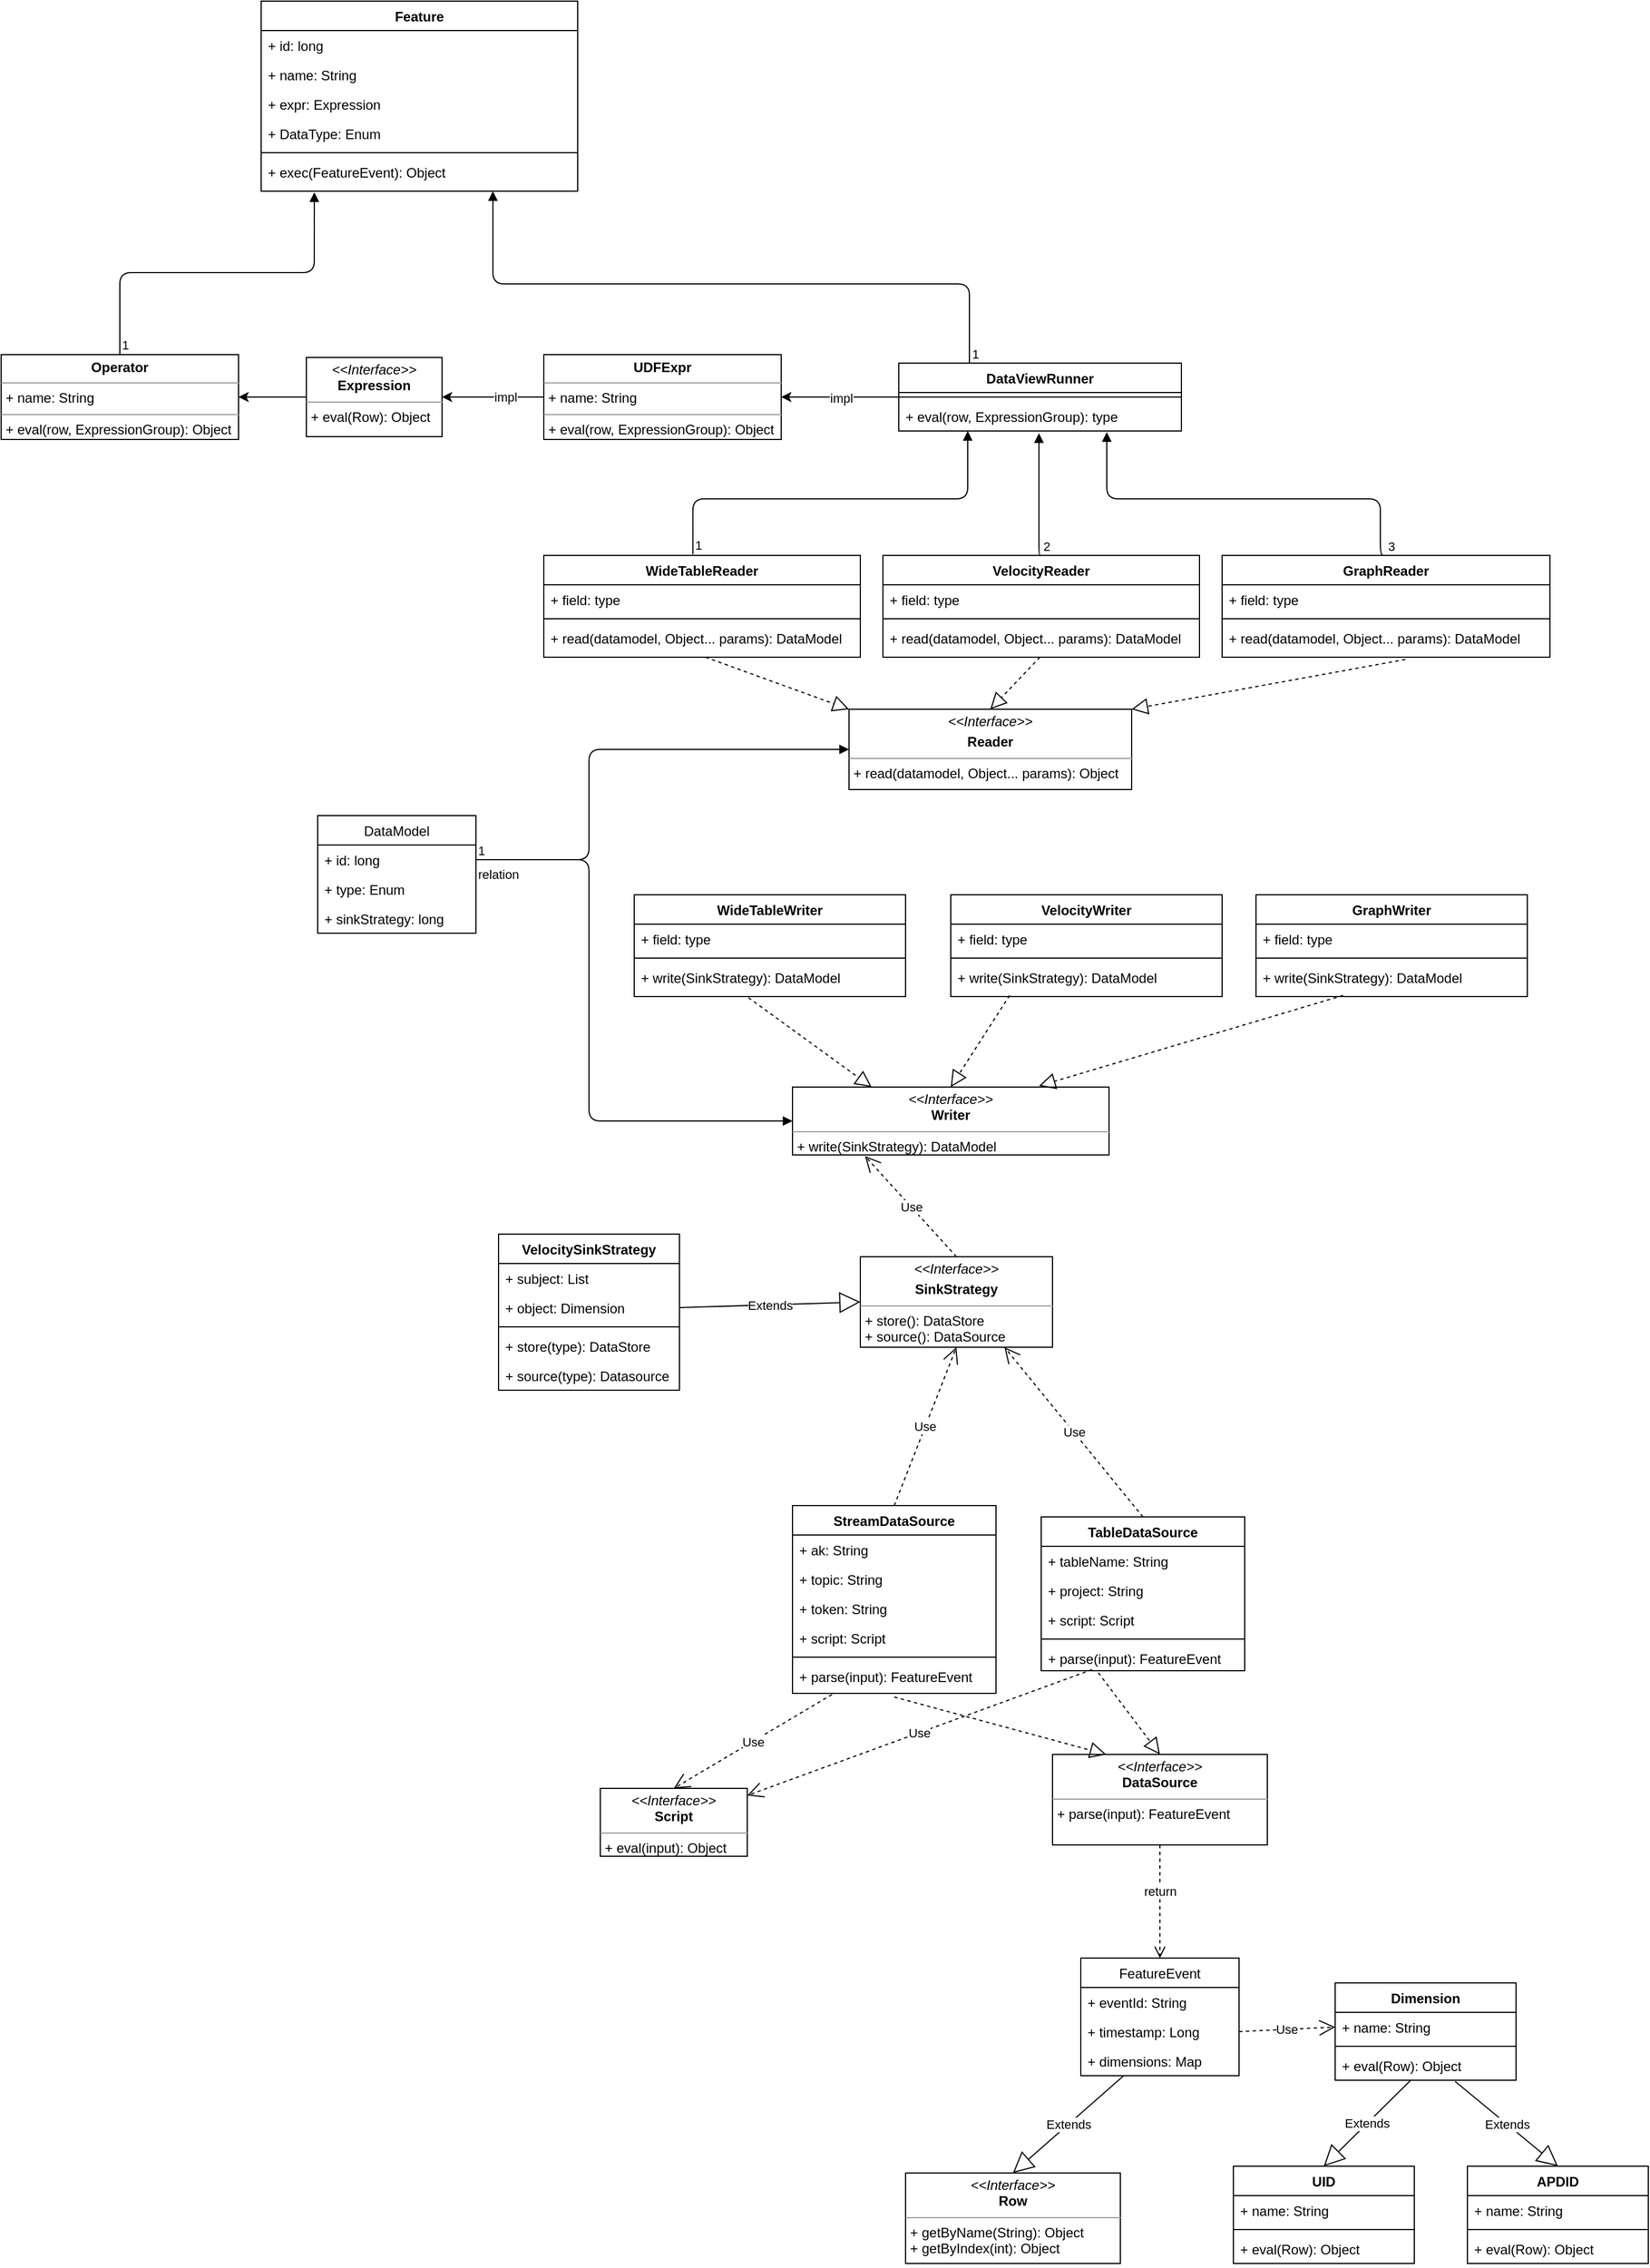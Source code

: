<mxfile version="13.6.6" type="github">
  <diagram id="Kq1oUx9K81dBL0CiHiVe" name="Page-1">
    <mxGraphModel dx="2088" dy="3181" grid="1" gridSize="10" guides="1" tooltips="1" connect="1" arrows="1" fold="1" page="1" pageScale="1" pageWidth="827" pageHeight="1169" math="0" shadow="0">
      <root>
        <mxCell id="0" />
        <mxCell id="1" parent="0" />
        <mxCell id="gPbfIlgc2ZDj5a_tu4yF-2" value="&lt;p style=&quot;margin: 0px ; margin-top: 4px ; text-align: center&quot;&gt;&lt;i&gt;&amp;lt;&amp;lt;Interface&amp;gt;&amp;gt;&lt;/i&gt;&lt;br&gt;&lt;b&gt;DataSource&lt;/b&gt;&lt;/p&gt;&lt;hr size=&quot;1&quot;&gt;&lt;p style=&quot;margin: 0px ; margin-left: 4px&quot;&gt;+ parse(input): FeatureEvent&lt;/p&gt;" style="verticalAlign=top;align=left;overflow=fill;fontSize=12;fontFamily=Helvetica;html=1;" vertex="1" parent="1">
          <mxGeometry x="300" y="340" width="190" height="80" as="geometry" />
        </mxCell>
        <mxCell id="gPbfIlgc2ZDj5a_tu4yF-7" value="return" style="html=1;verticalAlign=bottom;endArrow=open;dashed=1;endSize=8;entryX=0.5;entryY=0;entryDx=0;entryDy=0;exitX=0.5;exitY=1;exitDx=0;exitDy=0;" edge="1" parent="1" source="gPbfIlgc2ZDj5a_tu4yF-2" target="gPbfIlgc2ZDj5a_tu4yF-3">
          <mxGeometry relative="1" as="geometry">
            <mxPoint x="450" y="430" as="sourcePoint" />
            <mxPoint x="370" y="430" as="targetPoint" />
          </mxGeometry>
        </mxCell>
        <mxCell id="gPbfIlgc2ZDj5a_tu4yF-3" value="FeatureEvent" style="swimlane;fontStyle=0;childLayout=stackLayout;horizontal=1;startSize=26;fillColor=none;horizontalStack=0;resizeParent=1;resizeParentMax=0;resizeLast=0;collapsible=1;marginBottom=0;" vertex="1" parent="1">
          <mxGeometry x="325" y="520" width="140" height="104" as="geometry" />
        </mxCell>
        <mxCell id="gPbfIlgc2ZDj5a_tu4yF-4" value="+ eventId: String" style="text;strokeColor=none;fillColor=none;align=left;verticalAlign=top;spacingLeft=4;spacingRight=4;overflow=hidden;rotatable=0;points=[[0,0.5],[1,0.5]];portConstraint=eastwest;" vertex="1" parent="gPbfIlgc2ZDj5a_tu4yF-3">
          <mxGeometry y="26" width="140" height="26" as="geometry" />
        </mxCell>
        <mxCell id="gPbfIlgc2ZDj5a_tu4yF-5" value="+ timestamp: Long" style="text;strokeColor=none;fillColor=none;align=left;verticalAlign=top;spacingLeft=4;spacingRight=4;overflow=hidden;rotatable=0;points=[[0,0.5],[1,0.5]];portConstraint=eastwest;" vertex="1" parent="gPbfIlgc2ZDj5a_tu4yF-3">
          <mxGeometry y="52" width="140" height="26" as="geometry" />
        </mxCell>
        <mxCell id="gPbfIlgc2ZDj5a_tu4yF-6" value="+ dimensions: Map" style="text;strokeColor=none;fillColor=none;align=left;verticalAlign=top;spacingLeft=4;spacingRight=4;overflow=hidden;rotatable=0;points=[[0,0.5],[1,0.5]];portConstraint=eastwest;" vertex="1" parent="gPbfIlgc2ZDj5a_tu4yF-3">
          <mxGeometry y="78" width="140" height="26" as="geometry" />
        </mxCell>
        <mxCell id="gPbfIlgc2ZDj5a_tu4yF-17" value="&lt;p style=&quot;margin: 0px ; margin-top: 4px ; text-align: center&quot;&gt;&lt;i&gt;&amp;lt;&amp;lt;Interface&amp;gt;&amp;gt;&lt;/i&gt;&lt;br&gt;&lt;b&gt;Row&lt;/b&gt;&lt;/p&gt;&lt;hr size=&quot;1&quot;&gt;&lt;p style=&quot;margin: 0px ; margin-left: 4px&quot;&gt;+ getByName(String): Object&lt;/p&gt;&lt;p style=&quot;margin: 0px ; margin-left: 4px&quot;&gt;+ getByIndex(int): Object&lt;/p&gt;" style="verticalAlign=top;align=left;overflow=fill;fontSize=12;fontFamily=Helvetica;html=1;" vertex="1" parent="1">
          <mxGeometry x="170" y="710" width="190" height="80" as="geometry" />
        </mxCell>
        <mxCell id="gPbfIlgc2ZDj5a_tu4yF-18" value="Extends" style="endArrow=block;endSize=16;endFill=0;html=1;entryX=0.5;entryY=0;entryDx=0;entryDy=0;exitX=0.271;exitY=1;exitDx=0;exitDy=0;exitPerimeter=0;" edge="1" parent="1" source="gPbfIlgc2ZDj5a_tu4yF-6" target="gPbfIlgc2ZDj5a_tu4yF-17">
          <mxGeometry width="160" relative="1" as="geometry">
            <mxPoint x="100" y="470" as="sourcePoint" />
            <mxPoint x="260" y="470" as="targetPoint" />
          </mxGeometry>
        </mxCell>
        <mxCell id="gPbfIlgc2ZDj5a_tu4yF-19" value="UID" style="swimlane;fontStyle=1;align=center;verticalAlign=top;childLayout=stackLayout;horizontal=1;startSize=26;horizontalStack=0;resizeParent=1;resizeParentMax=0;resizeLast=0;collapsible=1;marginBottom=0;" vertex="1" parent="1">
          <mxGeometry x="460" y="704" width="160" height="86" as="geometry" />
        </mxCell>
        <mxCell id="gPbfIlgc2ZDj5a_tu4yF-20" value="+ name: String" style="text;strokeColor=none;fillColor=none;align=left;verticalAlign=top;spacingLeft=4;spacingRight=4;overflow=hidden;rotatable=0;points=[[0,0.5],[1,0.5]];portConstraint=eastwest;" vertex="1" parent="gPbfIlgc2ZDj5a_tu4yF-19">
          <mxGeometry y="26" width="160" height="26" as="geometry" />
        </mxCell>
        <mxCell id="gPbfIlgc2ZDj5a_tu4yF-21" value="" style="line;strokeWidth=1;fillColor=none;align=left;verticalAlign=middle;spacingTop=-1;spacingLeft=3;spacingRight=3;rotatable=0;labelPosition=right;points=[];portConstraint=eastwest;" vertex="1" parent="gPbfIlgc2ZDj5a_tu4yF-19">
          <mxGeometry y="52" width="160" height="8" as="geometry" />
        </mxCell>
        <mxCell id="gPbfIlgc2ZDj5a_tu4yF-22" value="+ eval(Row): Object" style="text;strokeColor=none;fillColor=none;align=left;verticalAlign=top;spacingLeft=4;spacingRight=4;overflow=hidden;rotatable=0;points=[[0,0.5],[1,0.5]];portConstraint=eastwest;" vertex="1" parent="gPbfIlgc2ZDj5a_tu4yF-19">
          <mxGeometry y="60" width="160" height="26" as="geometry" />
        </mxCell>
        <mxCell id="gPbfIlgc2ZDj5a_tu4yF-23" value="APDID" style="swimlane;fontStyle=1;align=center;verticalAlign=top;childLayout=stackLayout;horizontal=1;startSize=26;horizontalStack=0;resizeParent=1;resizeParentMax=0;resizeLast=0;collapsible=1;marginBottom=0;" vertex="1" parent="1">
          <mxGeometry x="667" y="704" width="160" height="86" as="geometry" />
        </mxCell>
        <mxCell id="gPbfIlgc2ZDj5a_tu4yF-24" value="+ name: String" style="text;strokeColor=none;fillColor=none;align=left;verticalAlign=top;spacingLeft=4;spacingRight=4;overflow=hidden;rotatable=0;points=[[0,0.5],[1,0.5]];portConstraint=eastwest;" vertex="1" parent="gPbfIlgc2ZDj5a_tu4yF-23">
          <mxGeometry y="26" width="160" height="26" as="geometry" />
        </mxCell>
        <mxCell id="gPbfIlgc2ZDj5a_tu4yF-25" value="" style="line;strokeWidth=1;fillColor=none;align=left;verticalAlign=middle;spacingTop=-1;spacingLeft=3;spacingRight=3;rotatable=0;labelPosition=right;points=[];portConstraint=eastwest;" vertex="1" parent="gPbfIlgc2ZDj5a_tu4yF-23">
          <mxGeometry y="52" width="160" height="8" as="geometry" />
        </mxCell>
        <mxCell id="gPbfIlgc2ZDj5a_tu4yF-26" value="+ eval(Row): Object" style="text;strokeColor=none;fillColor=none;align=left;verticalAlign=top;spacingLeft=4;spacingRight=4;overflow=hidden;rotatable=0;points=[[0,0.5],[1,0.5]];portConstraint=eastwest;" vertex="1" parent="gPbfIlgc2ZDj5a_tu4yF-23">
          <mxGeometry y="60" width="160" height="26" as="geometry" />
        </mxCell>
        <mxCell id="gPbfIlgc2ZDj5a_tu4yF-33" value="Extends" style="endArrow=block;endSize=16;endFill=0;html=1;entryX=0.5;entryY=0;entryDx=0;entryDy=0;" edge="1" parent="1" source="gPbfIlgc2ZDj5a_tu4yF-15" target="gPbfIlgc2ZDj5a_tu4yF-19">
          <mxGeometry width="160" relative="1" as="geometry">
            <mxPoint x="390" y="680" as="sourcePoint" />
            <mxPoint x="550" y="680" as="targetPoint" />
          </mxGeometry>
        </mxCell>
        <mxCell id="gPbfIlgc2ZDj5a_tu4yF-34" value="Extends" style="endArrow=block;endSize=16;endFill=0;html=1;entryX=0.5;entryY=0;entryDx=0;entryDy=0;exitX=0.663;exitY=1.038;exitDx=0;exitDy=0;exitPerimeter=0;" edge="1" parent="1" source="gPbfIlgc2ZDj5a_tu4yF-15" target="gPbfIlgc2ZDj5a_tu4yF-23">
          <mxGeometry width="160" relative="1" as="geometry">
            <mxPoint x="619.804" y="625" as="sourcePoint" />
            <mxPoint x="550" y="714" as="targetPoint" />
          </mxGeometry>
        </mxCell>
        <mxCell id="gPbfIlgc2ZDj5a_tu4yF-36" value="StreamDataSource" style="swimlane;fontStyle=1;align=center;verticalAlign=top;childLayout=stackLayout;horizontal=1;startSize=26;horizontalStack=0;resizeParent=1;resizeParentMax=0;resizeLast=0;collapsible=1;marginBottom=0;" vertex="1" parent="1">
          <mxGeometry x="70" y="120" width="180" height="166" as="geometry" />
        </mxCell>
        <mxCell id="gPbfIlgc2ZDj5a_tu4yF-40" value="+ ak: String&#xa;&#xa;&#xa;&#xa;&#xa;" style="text;strokeColor=none;fillColor=none;align=left;verticalAlign=top;spacingLeft=4;spacingRight=4;overflow=hidden;rotatable=0;points=[[0,0.5],[1,0.5]];portConstraint=eastwest;" vertex="1" parent="gPbfIlgc2ZDj5a_tu4yF-36">
          <mxGeometry y="26" width="180" height="26" as="geometry" />
        </mxCell>
        <mxCell id="gPbfIlgc2ZDj5a_tu4yF-41" value="+ topic: String&#xa;&#xa;&#xa;&#xa;&#xa;" style="text;strokeColor=none;fillColor=none;align=left;verticalAlign=top;spacingLeft=4;spacingRight=4;overflow=hidden;rotatable=0;points=[[0,0.5],[1,0.5]];portConstraint=eastwest;" vertex="1" parent="gPbfIlgc2ZDj5a_tu4yF-36">
          <mxGeometry y="52" width="180" height="26" as="geometry" />
        </mxCell>
        <mxCell id="gPbfIlgc2ZDj5a_tu4yF-53" value="+ token: String&#xa;&#xa;&#xa;&#xa;&#xa;" style="text;strokeColor=none;fillColor=none;align=left;verticalAlign=top;spacingLeft=4;spacingRight=4;overflow=hidden;rotatable=0;points=[[0,0.5],[1,0.5]];portConstraint=eastwest;" vertex="1" parent="gPbfIlgc2ZDj5a_tu4yF-36">
          <mxGeometry y="78" width="180" height="26" as="geometry" />
        </mxCell>
        <mxCell id="gPbfIlgc2ZDj5a_tu4yF-37" value="+ script: Script&#xa;&#xa;&#xa;&#xa;&#xa;" style="text;strokeColor=none;fillColor=none;align=left;verticalAlign=top;spacingLeft=4;spacingRight=4;overflow=hidden;rotatable=0;points=[[0,0.5],[1,0.5]];portConstraint=eastwest;" vertex="1" parent="gPbfIlgc2ZDj5a_tu4yF-36">
          <mxGeometry y="104" width="180" height="26" as="geometry" />
        </mxCell>
        <mxCell id="gPbfIlgc2ZDj5a_tu4yF-38" value="" style="line;strokeWidth=1;fillColor=none;align=left;verticalAlign=middle;spacingTop=-1;spacingLeft=3;spacingRight=3;rotatable=0;labelPosition=right;points=[];portConstraint=eastwest;" vertex="1" parent="gPbfIlgc2ZDj5a_tu4yF-36">
          <mxGeometry y="130" width="180" height="8" as="geometry" />
        </mxCell>
        <mxCell id="gPbfIlgc2ZDj5a_tu4yF-39" value="+ parse(input): FeatureEvent" style="text;strokeColor=none;fillColor=none;align=left;verticalAlign=top;spacingLeft=4;spacingRight=4;overflow=hidden;rotatable=0;points=[[0,0.5],[1,0.5]];portConstraint=eastwest;" vertex="1" parent="gPbfIlgc2ZDj5a_tu4yF-36">
          <mxGeometry y="138" width="180" height="28" as="geometry" />
        </mxCell>
        <mxCell id="gPbfIlgc2ZDj5a_tu4yF-49" value="" style="endArrow=block;dashed=1;endFill=0;endSize=12;html=1;exitX=0.5;exitY=1.115;exitDx=0;exitDy=0;exitPerimeter=0;entryX=0.25;entryY=0;entryDx=0;entryDy=0;" edge="1" parent="1" source="gPbfIlgc2ZDj5a_tu4yF-39" target="gPbfIlgc2ZDj5a_tu4yF-2">
          <mxGeometry width="160" relative="1" as="geometry">
            <mxPoint x="-120" y="530" as="sourcePoint" />
            <mxPoint x="40" y="530" as="targetPoint" />
          </mxGeometry>
        </mxCell>
        <mxCell id="gPbfIlgc2ZDj5a_tu4yF-50" value="" style="endArrow=block;dashed=1;endFill=0;endSize=12;html=1;exitX=0.281;exitY=1.077;exitDx=0;exitDy=0;exitPerimeter=0;entryX=0.5;entryY=0;entryDx=0;entryDy=0;" edge="1" parent="1" source="gPbfIlgc2ZDj5a_tu4yF-47" target="gPbfIlgc2ZDj5a_tu4yF-2">
          <mxGeometry width="160" relative="1" as="geometry">
            <mxPoint x="-90" y="330" as="sourcePoint" />
            <mxPoint x="70" y="330" as="targetPoint" />
          </mxGeometry>
        </mxCell>
        <mxCell id="gPbfIlgc2ZDj5a_tu4yF-42" value="TableDataSource" style="swimlane;fontStyle=1;align=center;verticalAlign=top;childLayout=stackLayout;horizontal=1;startSize=26;horizontalStack=0;resizeParent=1;resizeParentMax=0;resizeLast=0;collapsible=1;marginBottom=0;" vertex="1" parent="1">
          <mxGeometry x="290" y="130" width="180" height="136" as="geometry" />
        </mxCell>
        <mxCell id="gPbfIlgc2ZDj5a_tu4yF-43" value="+ tableName: String&#xa;&#xa;&#xa;&#xa;&#xa;" style="text;strokeColor=none;fillColor=none;align=left;verticalAlign=top;spacingLeft=4;spacingRight=4;overflow=hidden;rotatable=0;points=[[0,0.5],[1,0.5]];portConstraint=eastwest;" vertex="1" parent="gPbfIlgc2ZDj5a_tu4yF-42">
          <mxGeometry y="26" width="180" height="26" as="geometry" />
        </mxCell>
        <mxCell id="gPbfIlgc2ZDj5a_tu4yF-44" value="+ project: String&#xa;&#xa;&#xa;&#xa;&#xa;" style="text;strokeColor=none;fillColor=none;align=left;verticalAlign=top;spacingLeft=4;spacingRight=4;overflow=hidden;rotatable=0;points=[[0,0.5],[1,0.5]];portConstraint=eastwest;" vertex="1" parent="gPbfIlgc2ZDj5a_tu4yF-42">
          <mxGeometry y="52" width="180" height="26" as="geometry" />
        </mxCell>
        <mxCell id="gPbfIlgc2ZDj5a_tu4yF-51" value="+ script: Script&#xa;&#xa;&#xa;&#xa;&#xa;" style="text;strokeColor=none;fillColor=none;align=left;verticalAlign=top;spacingLeft=4;spacingRight=4;overflow=hidden;rotatable=0;points=[[0,0.5],[1,0.5]];portConstraint=eastwest;" vertex="1" parent="gPbfIlgc2ZDj5a_tu4yF-42">
          <mxGeometry y="78" width="180" height="26" as="geometry" />
        </mxCell>
        <mxCell id="gPbfIlgc2ZDj5a_tu4yF-46" value="" style="line;strokeWidth=1;fillColor=none;align=left;verticalAlign=middle;spacingTop=-1;spacingLeft=3;spacingRight=3;rotatable=0;labelPosition=right;points=[];portConstraint=eastwest;" vertex="1" parent="gPbfIlgc2ZDj5a_tu4yF-42">
          <mxGeometry y="104" width="180" height="8" as="geometry" />
        </mxCell>
        <mxCell id="gPbfIlgc2ZDj5a_tu4yF-47" value="+ parse(input): FeatureEvent" style="text;strokeColor=none;fillColor=none;align=left;verticalAlign=top;spacingLeft=4;spacingRight=4;overflow=hidden;rotatable=0;points=[[0,0.5],[1,0.5]];portConstraint=eastwest;" vertex="1" parent="gPbfIlgc2ZDj5a_tu4yF-42">
          <mxGeometry y="112" width="180" height="24" as="geometry" />
        </mxCell>
        <mxCell id="gPbfIlgc2ZDj5a_tu4yF-56" value="Use" style="endArrow=open;endSize=12;dashed=1;html=1;exitX=0.194;exitY=1.036;exitDx=0;exitDy=0;exitPerimeter=0;entryX=0.5;entryY=0;entryDx=0;entryDy=0;" edge="1" parent="1" source="gPbfIlgc2ZDj5a_tu4yF-39" target="gPbfIlgc2ZDj5a_tu4yF-55">
          <mxGeometry width="160" relative="1" as="geometry">
            <mxPoint x="110" y="310" as="sourcePoint" />
            <mxPoint x="-130" y="755" as="targetPoint" />
          </mxGeometry>
        </mxCell>
        <mxCell id="gPbfIlgc2ZDj5a_tu4yF-57" value="Use" style="endArrow=open;endSize=12;dashed=1;html=1;exitX=0.25;exitY=0.958;exitDx=0;exitDy=0;exitPerimeter=0;" edge="1" parent="1" source="gPbfIlgc2ZDj5a_tu4yF-55">
          <mxGeometry width="160" relative="1" as="geometry">
            <mxPoint x="114.92" y="297.008" as="sourcePoint" />
            <mxPoint x="-10" y="390" as="targetPoint" />
          </mxGeometry>
        </mxCell>
        <mxCell id="gPbfIlgc2ZDj5a_tu4yF-58" value="Use" style="endArrow=open;endSize=12;dashed=1;html=1;exitX=1;exitY=0.5;exitDx=0;exitDy=0;entryX=0;entryY=0.5;entryDx=0;entryDy=0;" edge="1" parent="1" source="gPbfIlgc2ZDj5a_tu4yF-5" target="gPbfIlgc2ZDj5a_tu4yF-13">
          <mxGeometry width="160" relative="1" as="geometry">
            <mxPoint x="-290" y="755" as="sourcePoint" />
            <mxPoint x="-130" y="755" as="targetPoint" />
          </mxGeometry>
        </mxCell>
        <mxCell id="gPbfIlgc2ZDj5a_tu4yF-59" value="&lt;p style=&quot;margin: 0px ; margin-top: 4px ; text-align: center&quot;&gt;&lt;i&gt;&amp;lt;&amp;lt;Interface&amp;gt;&amp;gt;&lt;/i&gt;&lt;br&gt;&lt;b&gt;Writer&lt;/b&gt;&lt;/p&gt;&lt;hr size=&quot;1&quot;&gt;&lt;p style=&quot;margin: 0px ; margin-left: 4px&quot;&gt;+ write(&lt;span style=&quot;text-align: center&quot;&gt;SinkStrategy&lt;/span&gt;): DataModel&lt;/p&gt;" style="verticalAlign=top;align=left;overflow=fill;fontSize=12;fontFamily=Helvetica;html=1;" vertex="1" parent="1">
          <mxGeometry x="70" y="-250" width="280" height="60" as="geometry" />
        </mxCell>
        <mxCell id="gPbfIlgc2ZDj5a_tu4yF-72" value="" style="endArrow=block;dashed=1;endFill=0;endSize=12;html=1;exitX=0.421;exitY=1.033;exitDx=0;exitDy=0;exitPerimeter=0;entryX=0.25;entryY=0;entryDx=0;entryDy=0;" edge="1" parent="1" source="gPbfIlgc2ZDj5a_tu4yF-63" target="gPbfIlgc2ZDj5a_tu4yF-59">
          <mxGeometry width="160" relative="1" as="geometry">
            <mxPoint x="-300" y="-120" as="sourcePoint" />
            <mxPoint x="-140" y="-120" as="targetPoint" />
          </mxGeometry>
        </mxCell>
        <mxCell id="gPbfIlgc2ZDj5a_tu4yF-73" value="" style="endArrow=block;dashed=1;endFill=0;endSize=12;html=1;exitX=0.217;exitY=0.967;exitDx=0;exitDy=0;exitPerimeter=0;entryX=0.5;entryY=0;entryDx=0;entryDy=0;" edge="1" parent="1" source="gPbfIlgc2ZDj5a_tu4yF-67" target="gPbfIlgc2ZDj5a_tu4yF-59">
          <mxGeometry width="160" relative="1" as="geometry">
            <mxPoint x="41.04" y="-319.01" as="sourcePoint" />
            <mxPoint x="150" y="-240" as="targetPoint" />
          </mxGeometry>
        </mxCell>
        <mxCell id="gPbfIlgc2ZDj5a_tu4yF-74" value="" style="endArrow=block;dashed=1;endFill=0;endSize=12;html=1;exitX=0.321;exitY=0.967;exitDx=0;exitDy=0;exitPerimeter=0;entryX=0.779;entryY=-0.017;entryDx=0;entryDy=0;entryPerimeter=0;" edge="1" parent="1" source="gPbfIlgc2ZDj5a_tu4yF-71" target="gPbfIlgc2ZDj5a_tu4yF-59">
          <mxGeometry width="160" relative="1" as="geometry">
            <mxPoint x="272.08" y="-320.99" as="sourcePoint" />
            <mxPoint x="220" y="-240" as="targetPoint" />
          </mxGeometry>
        </mxCell>
        <mxCell id="gPbfIlgc2ZDj5a_tu4yF-76" value="&lt;p style=&quot;margin: 0px ; margin-top: 4px ; text-align: center&quot;&gt;&lt;i&gt;&amp;lt;&amp;lt;Interface&amp;gt;&amp;gt;&lt;/i&gt;&lt;/p&gt;&lt;p style=&quot;margin: 0px ; margin-top: 4px ; text-align: center&quot;&gt;&lt;b&gt;SinkStrategy&lt;/b&gt;&lt;/p&gt;&lt;hr size=&quot;1&quot;&gt;&lt;p style=&quot;margin: 0px ; margin-left: 4px&quot;&gt;+ store(): DataStore&lt;/p&gt;&lt;p style=&quot;margin: 0px ; margin-left: 4px&quot;&gt;+ source(): DataSource&lt;/p&gt;" style="verticalAlign=top;align=left;overflow=fill;fontSize=12;fontFamily=Helvetica;html=1;" vertex="1" parent="1">
          <mxGeometry x="130" y="-100" width="170" height="80" as="geometry" />
        </mxCell>
        <mxCell id="gPbfIlgc2ZDj5a_tu4yF-77" value="Use" style="endArrow=open;endSize=12;dashed=1;html=1;exitX=0.5;exitY=0;exitDx=0;exitDy=0;entryX=0.229;entryY=1.017;entryDx=0;entryDy=0;entryPerimeter=0;" edge="1" parent="1" source="gPbfIlgc2ZDj5a_tu4yF-76" target="gPbfIlgc2ZDj5a_tu4yF-59">
          <mxGeometry width="160" relative="1" as="geometry">
            <mxPoint x="-270" y="100" as="sourcePoint" />
            <mxPoint x="-110" y="100" as="targetPoint" />
          </mxGeometry>
        </mxCell>
        <mxCell id="gPbfIlgc2ZDj5a_tu4yF-60" value="WideTableWriter" style="swimlane;fontStyle=1;align=center;verticalAlign=top;childLayout=stackLayout;horizontal=1;startSize=26;horizontalStack=0;resizeParent=1;resizeParentMax=0;resizeLast=0;collapsible=1;marginBottom=0;" vertex="1" parent="1">
          <mxGeometry x="-70" y="-420" width="240" height="90" as="geometry" />
        </mxCell>
        <mxCell id="gPbfIlgc2ZDj5a_tu4yF-61" value="+ field: type" style="text;strokeColor=none;fillColor=none;align=left;verticalAlign=top;spacingLeft=4;spacingRight=4;overflow=hidden;rotatable=0;points=[[0,0.5],[1,0.5]];portConstraint=eastwest;" vertex="1" parent="gPbfIlgc2ZDj5a_tu4yF-60">
          <mxGeometry y="26" width="240" height="26" as="geometry" />
        </mxCell>
        <mxCell id="gPbfIlgc2ZDj5a_tu4yF-62" value="" style="line;strokeWidth=1;fillColor=none;align=left;verticalAlign=middle;spacingTop=-1;spacingLeft=3;spacingRight=3;rotatable=0;labelPosition=right;points=[];portConstraint=eastwest;" vertex="1" parent="gPbfIlgc2ZDj5a_tu4yF-60">
          <mxGeometry y="52" width="240" height="8" as="geometry" />
        </mxCell>
        <mxCell id="gPbfIlgc2ZDj5a_tu4yF-63" value="+ write(SinkStrategy): DataModel" style="text;strokeColor=none;fillColor=none;align=left;verticalAlign=top;spacingLeft=4;spacingRight=4;overflow=hidden;rotatable=0;points=[[0,0.5],[1,0.5]];portConstraint=eastwest;" vertex="1" parent="gPbfIlgc2ZDj5a_tu4yF-60">
          <mxGeometry y="60" width="240" height="30" as="geometry" />
        </mxCell>
        <mxCell id="gPbfIlgc2ZDj5a_tu4yF-64" value="VelocityWriter" style="swimlane;fontStyle=1;align=center;verticalAlign=top;childLayout=stackLayout;horizontal=1;startSize=26;horizontalStack=0;resizeParent=1;resizeParentMax=0;resizeLast=0;collapsible=1;marginBottom=0;" vertex="1" parent="1">
          <mxGeometry x="210" y="-420" width="240" height="90" as="geometry" />
        </mxCell>
        <mxCell id="gPbfIlgc2ZDj5a_tu4yF-65" value="+ field: type" style="text;strokeColor=none;fillColor=none;align=left;verticalAlign=top;spacingLeft=4;spacingRight=4;overflow=hidden;rotatable=0;points=[[0,0.5],[1,0.5]];portConstraint=eastwest;" vertex="1" parent="gPbfIlgc2ZDj5a_tu4yF-64">
          <mxGeometry y="26" width="240" height="26" as="geometry" />
        </mxCell>
        <mxCell id="gPbfIlgc2ZDj5a_tu4yF-66" value="" style="line;strokeWidth=1;fillColor=none;align=left;verticalAlign=middle;spacingTop=-1;spacingLeft=3;spacingRight=3;rotatable=0;labelPosition=right;points=[];portConstraint=eastwest;" vertex="1" parent="gPbfIlgc2ZDj5a_tu4yF-64">
          <mxGeometry y="52" width="240" height="8" as="geometry" />
        </mxCell>
        <mxCell id="gPbfIlgc2ZDj5a_tu4yF-67" value="+ write(SinkStrategy): DataModel" style="text;strokeColor=none;fillColor=none;align=left;verticalAlign=top;spacingLeft=4;spacingRight=4;overflow=hidden;rotatable=0;points=[[0,0.5],[1,0.5]];portConstraint=eastwest;" vertex="1" parent="gPbfIlgc2ZDj5a_tu4yF-64">
          <mxGeometry y="60" width="240" height="30" as="geometry" />
        </mxCell>
        <mxCell id="gPbfIlgc2ZDj5a_tu4yF-68" value="GraphWriter" style="swimlane;fontStyle=1;align=center;verticalAlign=top;childLayout=stackLayout;horizontal=1;startSize=26;horizontalStack=0;resizeParent=1;resizeParentMax=0;resizeLast=0;collapsible=1;marginBottom=0;" vertex="1" parent="1">
          <mxGeometry x="480" y="-420" width="240" height="90" as="geometry" />
        </mxCell>
        <mxCell id="gPbfIlgc2ZDj5a_tu4yF-69" value="+ field: type" style="text;strokeColor=none;fillColor=none;align=left;verticalAlign=top;spacingLeft=4;spacingRight=4;overflow=hidden;rotatable=0;points=[[0,0.5],[1,0.5]];portConstraint=eastwest;" vertex="1" parent="gPbfIlgc2ZDj5a_tu4yF-68">
          <mxGeometry y="26" width="240" height="26" as="geometry" />
        </mxCell>
        <mxCell id="gPbfIlgc2ZDj5a_tu4yF-70" value="" style="line;strokeWidth=1;fillColor=none;align=left;verticalAlign=middle;spacingTop=-1;spacingLeft=3;spacingRight=3;rotatable=0;labelPosition=right;points=[];portConstraint=eastwest;" vertex="1" parent="gPbfIlgc2ZDj5a_tu4yF-68">
          <mxGeometry y="52" width="240" height="8" as="geometry" />
        </mxCell>
        <mxCell id="gPbfIlgc2ZDj5a_tu4yF-71" value="+ write(SinkStrategy): DataModel" style="text;strokeColor=none;fillColor=none;align=left;verticalAlign=top;spacingLeft=4;spacingRight=4;overflow=hidden;rotatable=0;points=[[0,0.5],[1,0.5]];portConstraint=eastwest;" vertex="1" parent="gPbfIlgc2ZDj5a_tu4yF-68">
          <mxGeometry y="60" width="240" height="30" as="geometry" />
        </mxCell>
        <mxCell id="gPbfIlgc2ZDj5a_tu4yF-79" value="Use" style="endArrow=open;endSize=12;dashed=1;html=1;exitX=0.5;exitY=0;exitDx=0;exitDy=0;entryX=0.5;entryY=1;entryDx=0;entryDy=0;" edge="1" parent="1" source="gPbfIlgc2ZDj5a_tu4yF-36" target="gPbfIlgc2ZDj5a_tu4yF-76">
          <mxGeometry width="160" relative="1" as="geometry">
            <mxPoint x="345" y="274.992" as="sourcePoint" />
            <mxPoint y="400" as="targetPoint" />
          </mxGeometry>
        </mxCell>
        <mxCell id="gPbfIlgc2ZDj5a_tu4yF-80" value="Use" style="endArrow=open;endSize=12;dashed=1;html=1;exitX=0.5;exitY=0;exitDx=0;exitDy=0;entryX=0.75;entryY=1;entryDx=0;entryDy=0;" edge="1" parent="1" source="gPbfIlgc2ZDj5a_tu4yF-42" target="gPbfIlgc2ZDj5a_tu4yF-76">
          <mxGeometry width="160" relative="1" as="geometry">
            <mxPoint x="170" y="130" as="sourcePoint" />
            <mxPoint x="195" as="targetPoint" />
          </mxGeometry>
        </mxCell>
        <mxCell id="gPbfIlgc2ZDj5a_tu4yF-81" value="VelocitySinkStrategy" style="swimlane;fontStyle=1;align=center;verticalAlign=top;childLayout=stackLayout;horizontal=1;startSize=26;horizontalStack=0;resizeParent=1;resizeParentMax=0;resizeLast=0;collapsible=1;marginBottom=0;" vertex="1" parent="1">
          <mxGeometry x="-190" y="-120" width="160" height="138" as="geometry" />
        </mxCell>
        <mxCell id="gPbfIlgc2ZDj5a_tu4yF-85" value="+ subject: List&#xa;" style="text;strokeColor=none;fillColor=none;align=left;verticalAlign=top;spacingLeft=4;spacingRight=4;overflow=hidden;rotatable=0;points=[[0,0.5],[1,0.5]];portConstraint=eastwest;" vertex="1" parent="gPbfIlgc2ZDj5a_tu4yF-81">
          <mxGeometry y="26" width="160" height="26" as="geometry" />
        </mxCell>
        <mxCell id="gPbfIlgc2ZDj5a_tu4yF-82" value="+ object: Dimension&#xa;" style="text;strokeColor=none;fillColor=none;align=left;verticalAlign=top;spacingLeft=4;spacingRight=4;overflow=hidden;rotatable=0;points=[[0,0.5],[1,0.5]];portConstraint=eastwest;" vertex="1" parent="gPbfIlgc2ZDj5a_tu4yF-81">
          <mxGeometry y="52" width="160" height="26" as="geometry" />
        </mxCell>
        <mxCell id="gPbfIlgc2ZDj5a_tu4yF-83" value="" style="line;strokeWidth=1;fillColor=none;align=left;verticalAlign=middle;spacingTop=-1;spacingLeft=3;spacingRight=3;rotatable=0;labelPosition=right;points=[];portConstraint=eastwest;" vertex="1" parent="gPbfIlgc2ZDj5a_tu4yF-81">
          <mxGeometry y="78" width="160" height="8" as="geometry" />
        </mxCell>
        <mxCell id="gPbfIlgc2ZDj5a_tu4yF-84" value="+ store(type): DataStore" style="text;strokeColor=none;fillColor=none;align=left;verticalAlign=top;spacingLeft=4;spacingRight=4;overflow=hidden;rotatable=0;points=[[0,0.5],[1,0.5]];portConstraint=eastwest;" vertex="1" parent="gPbfIlgc2ZDj5a_tu4yF-81">
          <mxGeometry y="86" width="160" height="26" as="geometry" />
        </mxCell>
        <mxCell id="gPbfIlgc2ZDj5a_tu4yF-86" value="+ source(type): Datasource" style="text;strokeColor=none;fillColor=none;align=left;verticalAlign=top;spacingLeft=4;spacingRight=4;overflow=hidden;rotatable=0;points=[[0,0.5],[1,0.5]];portConstraint=eastwest;" vertex="1" parent="gPbfIlgc2ZDj5a_tu4yF-81">
          <mxGeometry y="112" width="160" height="26" as="geometry" />
        </mxCell>
        <mxCell id="gPbfIlgc2ZDj5a_tu4yF-87" value="Extends" style="endArrow=block;endSize=16;endFill=0;html=1;exitX=1;exitY=0.5;exitDx=0;exitDy=0;entryX=0;entryY=0.5;entryDx=0;entryDy=0;" edge="1" parent="1" source="gPbfIlgc2ZDj5a_tu4yF-82" target="gPbfIlgc2ZDj5a_tu4yF-76">
          <mxGeometry width="160" relative="1" as="geometry">
            <mxPoint x="-20" y="10" as="sourcePoint" />
            <mxPoint x="140" y="10" as="targetPoint" />
          </mxGeometry>
        </mxCell>
        <mxCell id="gPbfIlgc2ZDj5a_tu4yF-96" value="&lt;p style=&quot;margin: 0px ; margin-top: 4px ; text-align: center&quot;&gt;&lt;i&gt;&amp;lt;&amp;lt;Interface&amp;gt;&amp;gt;&lt;/i&gt;&lt;/p&gt;&lt;p style=&quot;margin: 0px ; margin-top: 4px ; text-align: center&quot;&gt;&lt;b&gt;Reader&lt;/b&gt;&lt;/p&gt;&lt;hr size=&quot;1&quot;&gt;&lt;p style=&quot;margin: 0px ; margin-left: 4px&quot;&gt;+ read(datamodel, Object... params): Object&lt;/p&gt;" style="verticalAlign=top;align=left;overflow=fill;fontSize=12;fontFamily=Helvetica;html=1;" vertex="1" parent="1">
          <mxGeometry x="120" y="-584" width="250" height="71" as="geometry" />
        </mxCell>
        <mxCell id="gPbfIlgc2ZDj5a_tu4yF-97" value="name" style="endArrow=block;endFill=1;html=1;edgeStyle=orthogonalEdgeStyle;align=left;verticalAlign=top;exitX=1;exitY=0.5;exitDx=0;exitDy=0;entryX=0;entryY=0.5;entryDx=0;entryDy=0;" edge="1" parent="1" source="gPbfIlgc2ZDj5a_tu4yF-89" target="gPbfIlgc2ZDj5a_tu4yF-96">
          <mxGeometry x="-1" relative="1" as="geometry">
            <mxPoint x="-260" y="-320" as="sourcePoint" />
            <mxPoint x="-100" y="-320" as="targetPoint" />
            <Array as="points">
              <mxPoint x="-110" y="-451" />
              <mxPoint x="-110" y="-548" />
            </Array>
          </mxGeometry>
        </mxCell>
        <mxCell id="gPbfIlgc2ZDj5a_tu4yF-98" value="1" style="edgeLabel;resizable=0;html=1;align=left;verticalAlign=bottom;" connectable="0" vertex="1" parent="gPbfIlgc2ZDj5a_tu4yF-97">
          <mxGeometry x="-1" relative="1" as="geometry" />
        </mxCell>
        <mxCell id="gPbfIlgc2ZDj5a_tu4yF-88" value="DataModel" style="swimlane;fontStyle=0;childLayout=stackLayout;horizontal=1;startSize=26;fillColor=none;horizontalStack=0;resizeParent=1;resizeParentMax=0;resizeLast=0;collapsible=1;marginBottom=0;" vertex="1" parent="1">
          <mxGeometry x="-350" y="-490" width="140" height="104" as="geometry" />
        </mxCell>
        <mxCell id="gPbfIlgc2ZDj5a_tu4yF-89" value="+ id: long" style="text;strokeColor=none;fillColor=none;align=left;verticalAlign=top;spacingLeft=4;spacingRight=4;overflow=hidden;rotatable=0;points=[[0,0.5],[1,0.5]];portConstraint=eastwest;" vertex="1" parent="gPbfIlgc2ZDj5a_tu4yF-88">
          <mxGeometry y="26" width="140" height="26" as="geometry" />
        </mxCell>
        <mxCell id="gPbfIlgc2ZDj5a_tu4yF-90" value="+ type: Enum" style="text;strokeColor=none;fillColor=none;align=left;verticalAlign=top;spacingLeft=4;spacingRight=4;overflow=hidden;rotatable=0;points=[[0,0.5],[1,0.5]];portConstraint=eastwest;" vertex="1" parent="gPbfIlgc2ZDj5a_tu4yF-88">
          <mxGeometry y="52" width="140" height="26" as="geometry" />
        </mxCell>
        <mxCell id="gPbfIlgc2ZDj5a_tu4yF-91" value="+ sinkStrategy: long" style="text;strokeColor=none;fillColor=none;align=left;verticalAlign=top;spacingLeft=4;spacingRight=4;overflow=hidden;rotatable=0;points=[[0,0.5],[1,0.5]];portConstraint=eastwest;" vertex="1" parent="gPbfIlgc2ZDj5a_tu4yF-88">
          <mxGeometry y="78" width="140" height="26" as="geometry" />
        </mxCell>
        <mxCell id="gPbfIlgc2ZDj5a_tu4yF-99" value="relation&lt;br&gt;" style="endArrow=block;endFill=1;html=1;edgeStyle=orthogonalEdgeStyle;align=left;verticalAlign=top;exitX=1;exitY=0.5;exitDx=0;exitDy=0;entryX=0;entryY=0.5;entryDx=0;entryDy=0;" edge="1" parent="1" source="gPbfIlgc2ZDj5a_tu4yF-89" target="gPbfIlgc2ZDj5a_tu4yF-59">
          <mxGeometry x="-1" relative="1" as="geometry">
            <mxPoint x="-200" y="-441" as="sourcePoint" />
            <mxPoint x="60" y="-538.5" as="targetPoint" />
            <Array as="points">
              <mxPoint x="-110" y="-451" />
              <mxPoint x="-110" y="-220" />
            </Array>
          </mxGeometry>
        </mxCell>
        <mxCell id="gPbfIlgc2ZDj5a_tu4yF-100" value="1" style="edgeLabel;resizable=0;html=1;align=left;verticalAlign=bottom;" connectable="0" vertex="1" parent="gPbfIlgc2ZDj5a_tu4yF-99">
          <mxGeometry x="-1" relative="1" as="geometry" />
        </mxCell>
        <mxCell id="gPbfIlgc2ZDj5a_tu4yF-109" value="GraphReader" style="swimlane;fontStyle=1;align=center;verticalAlign=top;childLayout=stackLayout;horizontal=1;startSize=26;horizontalStack=0;resizeParent=1;resizeParentMax=0;resizeLast=0;collapsible=1;marginBottom=0;" vertex="1" parent="1">
          <mxGeometry x="450" y="-720" width="290" height="90" as="geometry" />
        </mxCell>
        <mxCell id="gPbfIlgc2ZDj5a_tu4yF-110" value="+ field: type" style="text;strokeColor=none;fillColor=none;align=left;verticalAlign=top;spacingLeft=4;spacingRight=4;overflow=hidden;rotatable=0;points=[[0,0.5],[1,0.5]];portConstraint=eastwest;" vertex="1" parent="gPbfIlgc2ZDj5a_tu4yF-109">
          <mxGeometry y="26" width="290" height="26" as="geometry" />
        </mxCell>
        <mxCell id="gPbfIlgc2ZDj5a_tu4yF-111" value="" style="line;strokeWidth=1;fillColor=none;align=left;verticalAlign=middle;spacingTop=-1;spacingLeft=3;spacingRight=3;rotatable=0;labelPosition=right;points=[];portConstraint=eastwest;" vertex="1" parent="gPbfIlgc2ZDj5a_tu4yF-109">
          <mxGeometry y="52" width="290" height="8" as="geometry" />
        </mxCell>
        <mxCell id="gPbfIlgc2ZDj5a_tu4yF-112" value="+ read(datamodel, Object... params): DataModel" style="text;strokeColor=none;fillColor=none;align=left;verticalAlign=top;spacingLeft=4;spacingRight=4;overflow=hidden;rotatable=0;points=[[0,0.5],[1,0.5]];portConstraint=eastwest;" vertex="1" parent="gPbfIlgc2ZDj5a_tu4yF-109">
          <mxGeometry y="60" width="290" height="30" as="geometry" />
        </mxCell>
        <mxCell id="gPbfIlgc2ZDj5a_tu4yF-101" value="WideTableReader" style="swimlane;fontStyle=1;align=center;verticalAlign=top;childLayout=stackLayout;horizontal=1;startSize=26;horizontalStack=0;resizeParent=1;resizeParentMax=0;resizeLast=0;collapsible=1;marginBottom=0;" vertex="1" parent="1">
          <mxGeometry x="-150" y="-720" width="280" height="90" as="geometry" />
        </mxCell>
        <mxCell id="gPbfIlgc2ZDj5a_tu4yF-102" value="+ field: type" style="text;strokeColor=none;fillColor=none;align=left;verticalAlign=top;spacingLeft=4;spacingRight=4;overflow=hidden;rotatable=0;points=[[0,0.5],[1,0.5]];portConstraint=eastwest;" vertex="1" parent="gPbfIlgc2ZDj5a_tu4yF-101">
          <mxGeometry y="26" width="280" height="26" as="geometry" />
        </mxCell>
        <mxCell id="gPbfIlgc2ZDj5a_tu4yF-103" value="" style="line;strokeWidth=1;fillColor=none;align=left;verticalAlign=middle;spacingTop=-1;spacingLeft=3;spacingRight=3;rotatable=0;labelPosition=right;points=[];portConstraint=eastwest;" vertex="1" parent="gPbfIlgc2ZDj5a_tu4yF-101">
          <mxGeometry y="52" width="280" height="8" as="geometry" />
        </mxCell>
        <mxCell id="gPbfIlgc2ZDj5a_tu4yF-104" value="+ read(datamodel, Object... params): DataModel" style="text;strokeColor=none;fillColor=none;align=left;verticalAlign=top;spacingLeft=4;spacingRight=4;overflow=hidden;rotatable=0;points=[[0,0.5],[1,0.5]];portConstraint=eastwest;" vertex="1" parent="gPbfIlgc2ZDj5a_tu4yF-101">
          <mxGeometry y="60" width="280" height="30" as="geometry" />
        </mxCell>
        <mxCell id="gPbfIlgc2ZDj5a_tu4yF-105" value="VelocityReader" style="swimlane;fontStyle=1;align=center;verticalAlign=top;childLayout=stackLayout;horizontal=1;startSize=26;horizontalStack=0;resizeParent=1;resizeParentMax=0;resizeLast=0;collapsible=1;marginBottom=0;" vertex="1" parent="1">
          <mxGeometry x="150" y="-720" width="280" height="90" as="geometry" />
        </mxCell>
        <mxCell id="gPbfIlgc2ZDj5a_tu4yF-106" value="+ field: type" style="text;strokeColor=none;fillColor=none;align=left;verticalAlign=top;spacingLeft=4;spacingRight=4;overflow=hidden;rotatable=0;points=[[0,0.5],[1,0.5]];portConstraint=eastwest;" vertex="1" parent="gPbfIlgc2ZDj5a_tu4yF-105">
          <mxGeometry y="26" width="280" height="26" as="geometry" />
        </mxCell>
        <mxCell id="gPbfIlgc2ZDj5a_tu4yF-107" value="" style="line;strokeWidth=1;fillColor=none;align=left;verticalAlign=middle;spacingTop=-1;spacingLeft=3;spacingRight=3;rotatable=0;labelPosition=right;points=[];portConstraint=eastwest;" vertex="1" parent="gPbfIlgc2ZDj5a_tu4yF-105">
          <mxGeometry y="52" width="280" height="8" as="geometry" />
        </mxCell>
        <mxCell id="gPbfIlgc2ZDj5a_tu4yF-108" value="+ read(datamodel, Object... params): DataModel" style="text;strokeColor=none;fillColor=none;align=left;verticalAlign=top;spacingLeft=4;spacingRight=4;overflow=hidden;rotatable=0;points=[[0,0.5],[1,0.5]];portConstraint=eastwest;" vertex="1" parent="gPbfIlgc2ZDj5a_tu4yF-105">
          <mxGeometry y="60" width="280" height="30" as="geometry" />
        </mxCell>
        <mxCell id="gPbfIlgc2ZDj5a_tu4yF-113" value="" style="endArrow=block;dashed=1;endFill=0;endSize=12;html=1;exitX=0.511;exitY=1;exitDx=0;exitDy=0;exitPerimeter=0;entryX=0;entryY=0;entryDx=0;entryDy=0;" edge="1" parent="1" source="gPbfIlgc2ZDj5a_tu4yF-104" target="gPbfIlgc2ZDj5a_tu4yF-96">
          <mxGeometry width="160" relative="1" as="geometry">
            <mxPoint x="41.04" y="-319.01" as="sourcePoint" />
            <mxPoint x="150" y="-240" as="targetPoint" />
          </mxGeometry>
        </mxCell>
        <mxCell id="gPbfIlgc2ZDj5a_tu4yF-114" value="" style="endArrow=block;dashed=1;endFill=0;endSize=12;html=1;exitX=0.496;exitY=1;exitDx=0;exitDy=0;exitPerimeter=0;entryX=0.5;entryY=0;entryDx=0;entryDy=0;" edge="1" parent="1" source="gPbfIlgc2ZDj5a_tu4yF-108" target="gPbfIlgc2ZDj5a_tu4yF-96">
          <mxGeometry width="160" relative="1" as="geometry">
            <mxPoint x="3.08" y="-620" as="sourcePoint" />
            <mxPoint x="192.5" y="-574" as="targetPoint" />
          </mxGeometry>
        </mxCell>
        <mxCell id="gPbfIlgc2ZDj5a_tu4yF-115" value="" style="endArrow=block;dashed=1;endFill=0;endSize=12;html=1;exitX=0.559;exitY=1.067;exitDx=0;exitDy=0;exitPerimeter=0;entryX=1;entryY=0;entryDx=0;entryDy=0;" edge="1" parent="1" source="gPbfIlgc2ZDj5a_tu4yF-112" target="gPbfIlgc2ZDj5a_tu4yF-96">
          <mxGeometry width="160" relative="1" as="geometry">
            <mxPoint x="298.88" y="-620" as="sourcePoint" />
            <mxPoint x="255" y="-574" as="targetPoint" />
          </mxGeometry>
        </mxCell>
        <mxCell id="gPbfIlgc2ZDj5a_tu4yF-156" value="" style="edgeStyle=orthogonalEdgeStyle;rounded=0;orthogonalLoop=1;jettySize=auto;html=1;" edge="1" parent="1" source="gPbfIlgc2ZDj5a_tu4yF-121" target="gPbfIlgc2ZDj5a_tu4yF-154">
          <mxGeometry relative="1" as="geometry" />
        </mxCell>
        <mxCell id="gPbfIlgc2ZDj5a_tu4yF-121" value="&lt;p style=&quot;margin: 0px ; margin-top: 4px ; text-align: center&quot;&gt;&lt;i&gt;&amp;lt;&amp;lt;Interface&amp;gt;&amp;gt;&lt;/i&gt;&lt;br&gt;&lt;b&gt;Expression&lt;/b&gt;&lt;/p&gt;&lt;hr size=&quot;1&quot;&gt;&lt;p style=&quot;margin: 0px ; margin-left: 4px&quot;&gt;+ eval(&lt;span style=&quot;text-align: center&quot;&gt;Row&lt;/span&gt;): Object&lt;/p&gt;" style="verticalAlign=top;align=left;overflow=fill;fontSize=12;fontFamily=Helvetica;html=1;" vertex="1" parent="1">
          <mxGeometry x="-360" y="-895" width="120" height="70" as="geometry" />
        </mxCell>
        <mxCell id="gPbfIlgc2ZDj5a_tu4yF-127" value="" style="edgeStyle=orthogonalEdgeStyle;rounded=0;orthogonalLoop=1;jettySize=auto;html=1;" edge="1" parent="1" source="gPbfIlgc2ZDj5a_tu4yF-124" target="gPbfIlgc2ZDj5a_tu4yF-121">
          <mxGeometry relative="1" as="geometry" />
        </mxCell>
        <mxCell id="gPbfIlgc2ZDj5a_tu4yF-128" value="impl" style="edgeLabel;html=1;align=center;verticalAlign=middle;resizable=0;points=[];" vertex="1" connectable="0" parent="gPbfIlgc2ZDj5a_tu4yF-127">
          <mxGeometry x="-0.244" relative="1" as="geometry">
            <mxPoint as="offset" />
          </mxGeometry>
        </mxCell>
        <mxCell id="gPbfIlgc2ZDj5a_tu4yF-124" value="&lt;p style=&quot;margin: 0px ; margin-top: 4px ; text-align: center&quot;&gt;&lt;b&gt;UDFExpr&lt;/b&gt;&lt;/p&gt;&lt;hr size=&quot;1&quot;&gt;&lt;p style=&quot;margin: 0px ; margin-left: 4px&quot;&gt;+ name: String&lt;/p&gt;&lt;hr size=&quot;1&quot;&gt;&lt;p style=&quot;margin: 0px ; margin-left: 4px&quot;&gt;+ eval(row, ExpressionGroup): Object&lt;/p&gt;" style="verticalAlign=top;align=left;overflow=fill;fontSize=12;fontFamily=Helvetica;html=1;" vertex="1" parent="1">
          <mxGeometry x="-150" y="-897.5" width="210" height="75" as="geometry" />
        </mxCell>
        <mxCell id="gPbfIlgc2ZDj5a_tu4yF-136" value="" style="endArrow=block;endFill=1;html=1;edgeStyle=orthogonalEdgeStyle;align=left;verticalAlign=top;exitX=0.471;exitY=-0.011;exitDx=0;exitDy=0;exitPerimeter=0;" edge="1" parent="1" source="gPbfIlgc2ZDj5a_tu4yF-101" target="gPbfIlgc2ZDj5a_tu4yF-135">
          <mxGeometry x="-1" relative="1" as="geometry">
            <mxPoint x="-160" y="-672.5" as="sourcePoint" />
            <mxPoint x="170" y="-770" as="targetPoint" />
            <Array as="points">
              <mxPoint x="-18" y="-770" />
              <mxPoint x="225" y="-770" />
            </Array>
          </mxGeometry>
        </mxCell>
        <mxCell id="gPbfIlgc2ZDj5a_tu4yF-137" value="1" style="edgeLabel;resizable=0;html=1;align=left;verticalAlign=bottom;" connectable="0" vertex="1" parent="gPbfIlgc2ZDj5a_tu4yF-136">
          <mxGeometry x="-1" relative="1" as="geometry" />
        </mxCell>
        <mxCell id="gPbfIlgc2ZDj5a_tu4yF-142" value="" style="edgeStyle=orthogonalEdgeStyle;rounded=0;orthogonalLoop=1;jettySize=auto;html=1;" edge="1" parent="1" source="gPbfIlgc2ZDj5a_tu4yF-132" target="gPbfIlgc2ZDj5a_tu4yF-124">
          <mxGeometry relative="1" as="geometry" />
        </mxCell>
        <mxCell id="gPbfIlgc2ZDj5a_tu4yF-143" value="impl" style="edgeLabel;html=1;align=center;verticalAlign=middle;resizable=0;points=[];" vertex="1" connectable="0" parent="gPbfIlgc2ZDj5a_tu4yF-142">
          <mxGeometry x="-0.019" y="1" relative="1" as="geometry">
            <mxPoint as="offset" />
          </mxGeometry>
        </mxCell>
        <mxCell id="gPbfIlgc2ZDj5a_tu4yF-132" value="DataViewRunner" style="swimlane;fontStyle=1;align=center;verticalAlign=top;childLayout=stackLayout;horizontal=1;startSize=26;horizontalStack=0;resizeParent=1;resizeParentMax=0;resizeLast=0;collapsible=1;marginBottom=0;" vertex="1" parent="1">
          <mxGeometry x="164" y="-890" width="250" height="60" as="geometry" />
        </mxCell>
        <mxCell id="gPbfIlgc2ZDj5a_tu4yF-134" value="" style="line;strokeWidth=1;fillColor=none;align=left;verticalAlign=middle;spacingTop=-1;spacingLeft=3;spacingRight=3;rotatable=0;labelPosition=right;points=[];portConstraint=eastwest;" vertex="1" parent="gPbfIlgc2ZDj5a_tu4yF-132">
          <mxGeometry y="26" width="250" height="8" as="geometry" />
        </mxCell>
        <mxCell id="gPbfIlgc2ZDj5a_tu4yF-135" value="+ eval(row, ExpressionGroup): type" style="text;strokeColor=none;fillColor=none;align=left;verticalAlign=top;spacingLeft=4;spacingRight=4;overflow=hidden;rotatable=0;points=[[0,0.5],[1,0.5]];portConstraint=eastwest;" vertex="1" parent="gPbfIlgc2ZDj5a_tu4yF-132">
          <mxGeometry y="34" width="250" height="26" as="geometry" />
        </mxCell>
        <mxCell id="gPbfIlgc2ZDj5a_tu4yF-138" value="" style="endArrow=block;endFill=1;html=1;edgeStyle=orthogonalEdgeStyle;align=left;verticalAlign=top;exitX=0.5;exitY=0;exitDx=0;exitDy=0;entryX=0.496;entryY=1.077;entryDx=0;entryDy=0;entryPerimeter=0;" edge="1" parent="1" source="gPbfIlgc2ZDj5a_tu4yF-105" target="gPbfIlgc2ZDj5a_tu4yF-135">
          <mxGeometry x="-1" relative="1" as="geometry">
            <mxPoint x="-8.12" y="-710.99" as="sourcePoint" />
            <mxPoint x="320" y="-790" as="targetPoint" />
            <Array as="points">
              <mxPoint x="288" y="-720" />
            </Array>
          </mxGeometry>
        </mxCell>
        <mxCell id="gPbfIlgc2ZDj5a_tu4yF-139" value="2" style="edgeLabel;resizable=0;html=1;align=left;verticalAlign=bottom;" connectable="0" vertex="1" parent="gPbfIlgc2ZDj5a_tu4yF-138">
          <mxGeometry x="-1" relative="1" as="geometry" />
        </mxCell>
        <mxCell id="gPbfIlgc2ZDj5a_tu4yF-140" value="" style="endArrow=block;endFill=1;html=1;edgeStyle=orthogonalEdgeStyle;align=left;verticalAlign=top;exitX=0.5;exitY=0;exitDx=0;exitDy=0;entryX=0.736;entryY=1.038;entryDx=0;entryDy=0;entryPerimeter=0;" edge="1" parent="1" source="gPbfIlgc2ZDj5a_tu4yF-109" target="gPbfIlgc2ZDj5a_tu4yF-135">
          <mxGeometry x="-1" relative="1" as="geometry">
            <mxPoint x="300" y="-710" as="sourcePoint" />
            <mxPoint x="298" y="-817.998" as="targetPoint" />
            <Array as="points">
              <mxPoint x="590" y="-720" />
              <mxPoint x="590" y="-770" />
              <mxPoint x="348" y="-770" />
            </Array>
          </mxGeometry>
        </mxCell>
        <mxCell id="gPbfIlgc2ZDj5a_tu4yF-141" value="3" style="edgeLabel;resizable=0;html=1;align=left;verticalAlign=bottom;" connectable="0" vertex="1" parent="gPbfIlgc2ZDj5a_tu4yF-140">
          <mxGeometry x="-1" relative="1" as="geometry" />
        </mxCell>
        <mxCell id="gPbfIlgc2ZDj5a_tu4yF-55" value="&lt;p style=&quot;margin: 0px ; margin-top: 4px ; text-align: center&quot;&gt;&lt;i&gt;&amp;lt;&amp;lt;Interface&amp;gt;&amp;gt;&lt;/i&gt;&lt;br&gt;&lt;b&gt;Script&lt;/b&gt;&lt;/p&gt;&lt;hr size=&quot;1&quot;&gt;&lt;p style=&quot;margin: 0px ; margin-left: 4px&quot;&gt;+ eval(input): Object&lt;/p&gt;" style="verticalAlign=top;align=left;overflow=fill;fontSize=12;fontFamily=Helvetica;html=1;" vertex="1" parent="1">
          <mxGeometry x="-100" y="370" width="130" height="60" as="geometry" />
        </mxCell>
        <mxCell id="gPbfIlgc2ZDj5a_tu4yF-153" value="Use" style="endArrow=open;endSize=12;dashed=1;html=1;exitX=0.25;exitY=0.958;exitDx=0;exitDy=0;exitPerimeter=0;" edge="1" parent="1" source="gPbfIlgc2ZDj5a_tu4yF-47" target="gPbfIlgc2ZDj5a_tu4yF-55">
          <mxGeometry width="160" relative="1" as="geometry">
            <mxPoint x="335" y="264.992" as="sourcePoint" />
            <mxPoint x="-10" y="390" as="targetPoint" />
          </mxGeometry>
        </mxCell>
        <mxCell id="gPbfIlgc2ZDj5a_tu4yF-154" value="&lt;p style=&quot;margin: 0px ; margin-top: 4px ; text-align: center&quot;&gt;&lt;b&gt;Operator&lt;/b&gt;&lt;/p&gt;&lt;hr size=&quot;1&quot;&gt;&lt;p style=&quot;margin: 0px ; margin-left: 4px&quot;&gt;+ name: String&lt;/p&gt;&lt;hr size=&quot;1&quot;&gt;&lt;p style=&quot;margin: 0px ; margin-left: 4px&quot;&gt;+ eval(row, ExpressionGroup): Object&lt;/p&gt;" style="verticalAlign=top;align=left;overflow=fill;fontSize=12;fontFamily=Helvetica;html=1;" vertex="1" parent="1">
          <mxGeometry x="-630" y="-897.5" width="210" height="75" as="geometry" />
        </mxCell>
        <mxCell id="gPbfIlgc2ZDj5a_tu4yF-157" value="" style="endArrow=block;endFill=1;html=1;edgeStyle=orthogonalEdgeStyle;align=left;verticalAlign=top;exitX=0.5;exitY=0;exitDx=0;exitDy=0;entryX=0.168;entryY=1.033;entryDx=0;entryDy=0;entryPerimeter=0;" edge="1" parent="1" source="gPbfIlgc2ZDj5a_tu4yF-154" target="gPbfIlgc2ZDj5a_tu4yF-149">
          <mxGeometry x="-1" relative="1" as="geometry">
            <mxPoint x="-540.0" y="-920.99" as="sourcePoint" />
            <mxPoint x="-296.88" y="-1030" as="targetPoint" />
            <Array as="points">
              <mxPoint x="-525" y="-970" />
              <mxPoint x="-353" y="-970" />
            </Array>
          </mxGeometry>
        </mxCell>
        <mxCell id="gPbfIlgc2ZDj5a_tu4yF-158" value="1" style="edgeLabel;resizable=0;html=1;align=left;verticalAlign=bottom;" connectable="0" vertex="1" parent="gPbfIlgc2ZDj5a_tu4yF-157">
          <mxGeometry x="-1" relative="1" as="geometry" />
        </mxCell>
        <mxCell id="gPbfIlgc2ZDj5a_tu4yF-159" value="" style="endArrow=block;endFill=1;html=1;edgeStyle=orthogonalEdgeStyle;align=left;verticalAlign=top;exitX=0.25;exitY=0;exitDx=0;exitDy=0;" edge="1" parent="1" source="gPbfIlgc2ZDj5a_tu4yF-132" target="gPbfIlgc2ZDj5a_tu4yF-149">
          <mxGeometry x="-1" relative="1" as="geometry">
            <mxPoint x="60" y="-960" as="sourcePoint" />
            <mxPoint x="-190" y="-1030" as="targetPoint" />
            <Array as="points">
              <mxPoint x="227" y="-960" />
              <mxPoint x="-195" y="-960" />
            </Array>
          </mxGeometry>
        </mxCell>
        <mxCell id="gPbfIlgc2ZDj5a_tu4yF-160" value="1" style="edgeLabel;resizable=0;html=1;align=left;verticalAlign=bottom;" connectable="0" vertex="1" parent="gPbfIlgc2ZDj5a_tu4yF-159">
          <mxGeometry x="-1" relative="1" as="geometry" />
        </mxCell>
        <mxCell id="gPbfIlgc2ZDj5a_tu4yF-146" value="Feature" style="swimlane;fontStyle=1;align=center;verticalAlign=top;childLayout=stackLayout;horizontal=1;startSize=26;horizontalStack=0;resizeParent=1;resizeParentMax=0;resizeLast=0;collapsible=1;marginBottom=0;" vertex="1" parent="1">
          <mxGeometry x="-400" y="-1210" width="280" height="168" as="geometry" />
        </mxCell>
        <mxCell id="gPbfIlgc2ZDj5a_tu4yF-150" value="+ id: long&#xa;" style="text;strokeColor=none;fillColor=none;align=left;verticalAlign=top;spacingLeft=4;spacingRight=4;overflow=hidden;rotatable=0;points=[[0,0.5],[1,0.5]];portConstraint=eastwest;" vertex="1" parent="gPbfIlgc2ZDj5a_tu4yF-146">
          <mxGeometry y="26" width="280" height="26" as="geometry" />
        </mxCell>
        <mxCell id="gPbfIlgc2ZDj5a_tu4yF-147" value="+ name: String&#xa;" style="text;strokeColor=none;fillColor=none;align=left;verticalAlign=top;spacingLeft=4;spacingRight=4;overflow=hidden;rotatable=0;points=[[0,0.5],[1,0.5]];portConstraint=eastwest;" vertex="1" parent="gPbfIlgc2ZDj5a_tu4yF-146">
          <mxGeometry y="52" width="280" height="26" as="geometry" />
        </mxCell>
        <mxCell id="gPbfIlgc2ZDj5a_tu4yF-151" value="+ expr: Expression&#xa;" style="text;strokeColor=none;fillColor=none;align=left;verticalAlign=top;spacingLeft=4;spacingRight=4;overflow=hidden;rotatable=0;points=[[0,0.5],[1,0.5]];portConstraint=eastwest;" vertex="1" parent="gPbfIlgc2ZDj5a_tu4yF-146">
          <mxGeometry y="78" width="280" height="26" as="geometry" />
        </mxCell>
        <mxCell id="gPbfIlgc2ZDj5a_tu4yF-152" value="+ DataType: Enum&#xa;" style="text;strokeColor=none;fillColor=none;align=left;verticalAlign=top;spacingLeft=4;spacingRight=4;overflow=hidden;rotatable=0;points=[[0,0.5],[1,0.5]];portConstraint=eastwest;" vertex="1" parent="gPbfIlgc2ZDj5a_tu4yF-146">
          <mxGeometry y="104" width="280" height="26" as="geometry" />
        </mxCell>
        <mxCell id="gPbfIlgc2ZDj5a_tu4yF-148" value="" style="line;strokeWidth=1;fillColor=none;align=left;verticalAlign=middle;spacingTop=-1;spacingLeft=3;spacingRight=3;rotatable=0;labelPosition=right;points=[];portConstraint=eastwest;" vertex="1" parent="gPbfIlgc2ZDj5a_tu4yF-146">
          <mxGeometry y="130" width="280" height="8" as="geometry" />
        </mxCell>
        <mxCell id="gPbfIlgc2ZDj5a_tu4yF-149" value="+ exec(FeatureEvent): Object" style="text;strokeColor=none;fillColor=none;align=left;verticalAlign=top;spacingLeft=4;spacingRight=4;overflow=hidden;rotatable=0;points=[[0,0.5],[1,0.5]];portConstraint=eastwest;" vertex="1" parent="gPbfIlgc2ZDj5a_tu4yF-146">
          <mxGeometry y="138" width="280" height="30" as="geometry" />
        </mxCell>
        <mxCell id="gPbfIlgc2ZDj5a_tu4yF-12" value="Dimension" style="swimlane;fontStyle=1;align=center;verticalAlign=top;childLayout=stackLayout;horizontal=1;startSize=26;horizontalStack=0;resizeParent=1;resizeParentMax=0;resizeLast=0;collapsible=1;marginBottom=0;" vertex="1" parent="1">
          <mxGeometry x="550" y="542" width="160" height="86" as="geometry" />
        </mxCell>
        <mxCell id="gPbfIlgc2ZDj5a_tu4yF-13" value="+ name: String" style="text;strokeColor=none;fillColor=none;align=left;verticalAlign=top;spacingLeft=4;spacingRight=4;overflow=hidden;rotatable=0;points=[[0,0.5],[1,0.5]];portConstraint=eastwest;" vertex="1" parent="gPbfIlgc2ZDj5a_tu4yF-12">
          <mxGeometry y="26" width="160" height="26" as="geometry" />
        </mxCell>
        <mxCell id="gPbfIlgc2ZDj5a_tu4yF-14" value="" style="line;strokeWidth=1;fillColor=none;align=left;verticalAlign=middle;spacingTop=-1;spacingLeft=3;spacingRight=3;rotatable=0;labelPosition=right;points=[];portConstraint=eastwest;" vertex="1" parent="gPbfIlgc2ZDj5a_tu4yF-12">
          <mxGeometry y="52" width="160" height="8" as="geometry" />
        </mxCell>
        <mxCell id="gPbfIlgc2ZDj5a_tu4yF-15" value="+ eval(Row): Object" style="text;strokeColor=none;fillColor=none;align=left;verticalAlign=top;spacingLeft=4;spacingRight=4;overflow=hidden;rotatable=0;points=[[0,0.5],[1,0.5]];portConstraint=eastwest;" vertex="1" parent="gPbfIlgc2ZDj5a_tu4yF-12">
          <mxGeometry y="60" width="160" height="26" as="geometry" />
        </mxCell>
      </root>
    </mxGraphModel>
  </diagram>
</mxfile>
